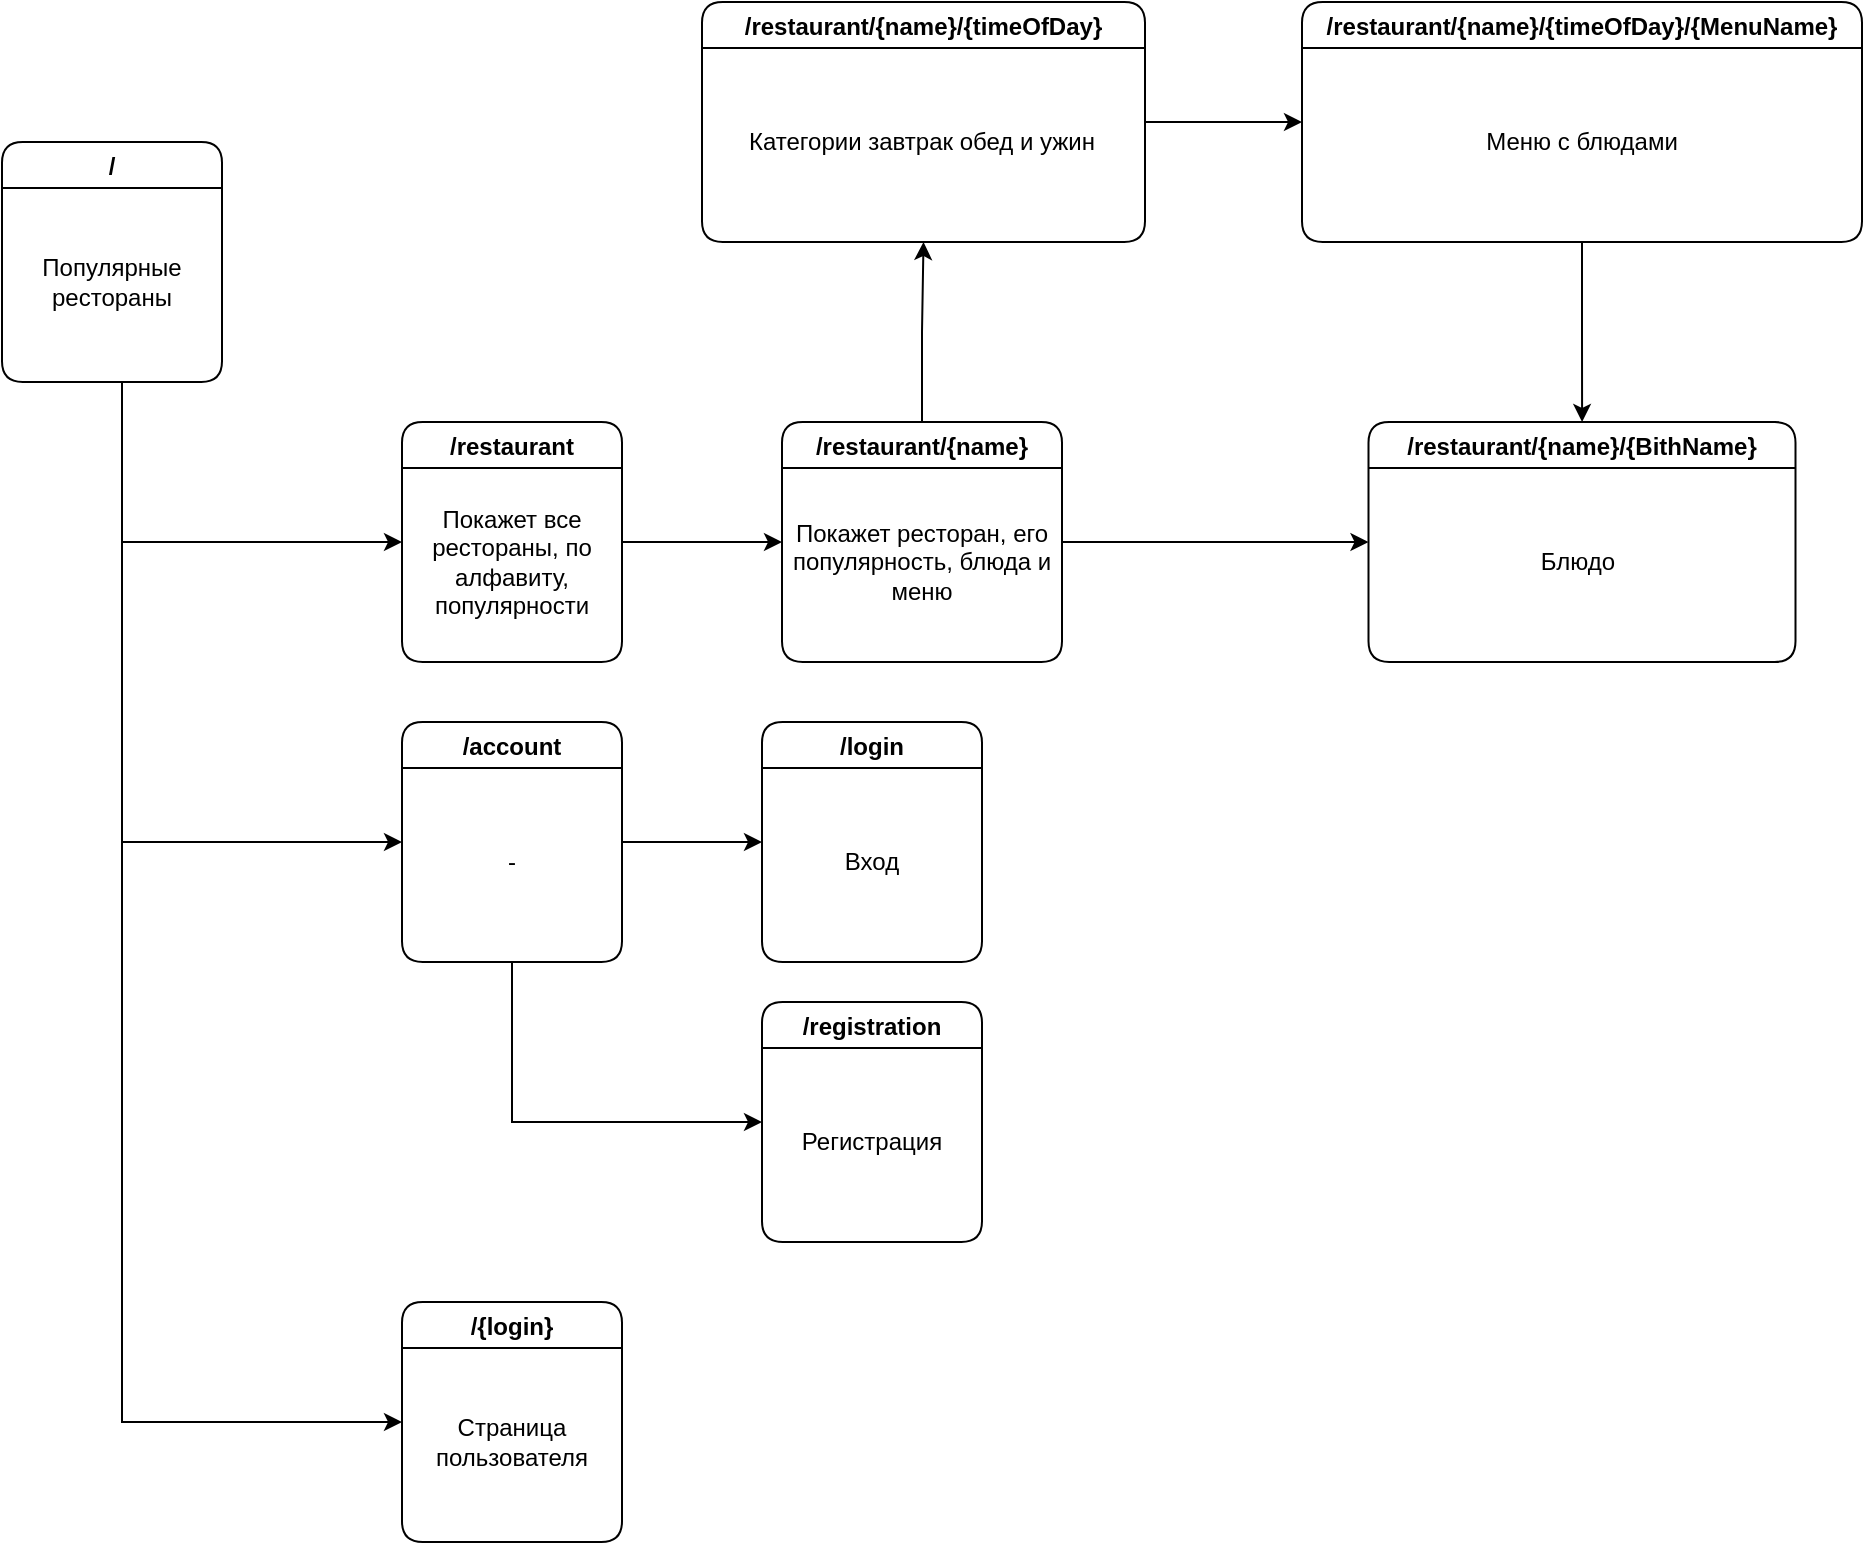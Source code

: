 <mxfile version="21.8.2" type="device">
  <diagram name="Страница — 1" id="PnwObvqwOso2Ns_gJ-QK">
    <mxGraphModel dx="1668" dy="974" grid="1" gridSize="10" guides="1" tooltips="1" connect="1" arrows="1" fold="1" page="1" pageScale="1" pageWidth="827" pageHeight="1169" math="0" shadow="0">
      <root>
        <mxCell id="0" />
        <mxCell id="1" parent="0" />
        <mxCell id="1B3cEUNj-0cGTJxnGpZF-66" value="" style="edgeStyle=orthogonalEdgeStyle;rounded=0;orthogonalLoop=1;jettySize=auto;html=1;" parent="1" source="1B3cEUNj-0cGTJxnGpZF-59" target="1B3cEUNj-0cGTJxnGpZF-64" edge="1">
          <mxGeometry relative="1" as="geometry">
            <Array as="points">
              <mxPoint x="100" y="300" />
            </Array>
          </mxGeometry>
        </mxCell>
        <mxCell id="1B3cEUNj-0cGTJxnGpZF-74" value="" style="edgeStyle=orthogonalEdgeStyle;rounded=0;orthogonalLoop=1;jettySize=auto;html=1;" parent="1" source="1B3cEUNj-0cGTJxnGpZF-59" target="1B3cEUNj-0cGTJxnGpZF-72" edge="1">
          <mxGeometry relative="1" as="geometry">
            <Array as="points">
              <mxPoint x="100" y="450" />
            </Array>
          </mxGeometry>
        </mxCell>
        <mxCell id="dHwt1bn2VTftjy0KaFN8-9" value="" style="edgeStyle=orthogonalEdgeStyle;rounded=0;orthogonalLoop=1;jettySize=auto;html=1;" edge="1" parent="1" source="1B3cEUNj-0cGTJxnGpZF-59" target="dHwt1bn2VTftjy0KaFN8-7">
          <mxGeometry relative="1" as="geometry">
            <Array as="points">
              <mxPoint x="100" y="740" />
            </Array>
          </mxGeometry>
        </mxCell>
        <mxCell id="1B3cEUNj-0cGTJxnGpZF-59" value="/" style="swimlane;rounded=1;" parent="1" vertex="1">
          <mxGeometry x="40" y="100.0" width="110" height="120" as="geometry" />
        </mxCell>
        <mxCell id="1B3cEUNj-0cGTJxnGpZF-60" value="Популярные рестораны" style="rounded=1;whiteSpace=wrap;html=1;fillColor=none;strokeColor=none;" parent="1B3cEUNj-0cGTJxnGpZF-59" vertex="1">
          <mxGeometry y="20" width="110" height="100" as="geometry" />
        </mxCell>
        <mxCell id="1B3cEUNj-0cGTJxnGpZF-71" value="" style="edgeStyle=orthogonalEdgeStyle;rounded=0;orthogonalLoop=1;jettySize=auto;html=1;" parent="1" source="1B3cEUNj-0cGTJxnGpZF-64" target="1B3cEUNj-0cGTJxnGpZF-69" edge="1">
          <mxGeometry relative="1" as="geometry" />
        </mxCell>
        <mxCell id="1B3cEUNj-0cGTJxnGpZF-64" value="/restaurant" style="swimlane;rounded=1;" parent="1" vertex="1">
          <mxGeometry x="240" y="240.0" width="110" height="120" as="geometry" />
        </mxCell>
        <mxCell id="1B3cEUNj-0cGTJxnGpZF-65" value="Покажет все рестораны, по алфавиту, популярности" style="rounded=1;whiteSpace=wrap;html=1;fillColor=none;strokeColor=none;" parent="1B3cEUNj-0cGTJxnGpZF-64" vertex="1">
          <mxGeometry y="20" width="110" height="100" as="geometry" />
        </mxCell>
        <mxCell id="1B3cEUNj-0cGTJxnGpZF-69" value="/restaurant/{name}" style="swimlane;rounded=1;" parent="1" vertex="1">
          <mxGeometry x="430" y="240" width="140" height="120" as="geometry" />
        </mxCell>
        <mxCell id="1B3cEUNj-0cGTJxnGpZF-70" value="Покажет ресторан, его популярность, блюда и меню" style="rounded=1;whiteSpace=wrap;html=1;fillColor=none;strokeColor=none;" parent="1B3cEUNj-0cGTJxnGpZF-69" vertex="1">
          <mxGeometry y="20" width="140" height="100" as="geometry" />
        </mxCell>
        <mxCell id="dHwt1bn2VTftjy0KaFN8-3" style="edgeStyle=orthogonalEdgeStyle;rounded=0;orthogonalLoop=1;jettySize=auto;html=1;" edge="1" parent="1" source="1B3cEUNj-0cGTJxnGpZF-72" target="dHwt1bn2VTftjy0KaFN8-1">
          <mxGeometry relative="1" as="geometry" />
        </mxCell>
        <mxCell id="dHwt1bn2VTftjy0KaFN8-6" value="" style="edgeStyle=orthogonalEdgeStyle;rounded=0;orthogonalLoop=1;jettySize=auto;html=1;" edge="1" parent="1" source="1B3cEUNj-0cGTJxnGpZF-72" target="dHwt1bn2VTftjy0KaFN8-4">
          <mxGeometry relative="1" as="geometry">
            <Array as="points">
              <mxPoint x="295" y="590" />
            </Array>
          </mxGeometry>
        </mxCell>
        <mxCell id="1B3cEUNj-0cGTJxnGpZF-72" value="/account" style="swimlane;rounded=1;" parent="1" vertex="1">
          <mxGeometry x="240" y="390.0" width="110" height="120" as="geometry" />
        </mxCell>
        <mxCell id="1B3cEUNj-0cGTJxnGpZF-73" value="-" style="rounded=1;whiteSpace=wrap;html=1;fillColor=none;strokeColor=none;" parent="1B3cEUNj-0cGTJxnGpZF-72" vertex="1">
          <mxGeometry y="20" width="110" height="100" as="geometry" />
        </mxCell>
        <mxCell id="dHwt1bn2VTftjy0KaFN8-1" value="/login" style="swimlane;rounded=1;" vertex="1" parent="1">
          <mxGeometry x="420" y="390.0" width="110" height="120" as="geometry" />
        </mxCell>
        <mxCell id="dHwt1bn2VTftjy0KaFN8-2" value="Вход" style="rounded=1;whiteSpace=wrap;html=1;fillColor=none;strokeColor=none;" vertex="1" parent="dHwt1bn2VTftjy0KaFN8-1">
          <mxGeometry y="20" width="110" height="100" as="geometry" />
        </mxCell>
        <mxCell id="dHwt1bn2VTftjy0KaFN8-4" value="/registration" style="swimlane;rounded=1;" vertex="1" parent="1">
          <mxGeometry x="420" y="530.0" width="110" height="120" as="geometry" />
        </mxCell>
        <mxCell id="dHwt1bn2VTftjy0KaFN8-5" value="Регистрация" style="rounded=1;whiteSpace=wrap;html=1;fillColor=none;strokeColor=none;" vertex="1" parent="dHwt1bn2VTftjy0KaFN8-4">
          <mxGeometry y="20" width="110" height="100" as="geometry" />
        </mxCell>
        <mxCell id="dHwt1bn2VTftjy0KaFN8-7" value="/{login}" style="swimlane;rounded=1;" vertex="1" parent="1">
          <mxGeometry x="240" y="680.0" width="110" height="120" as="geometry" />
        </mxCell>
        <mxCell id="dHwt1bn2VTftjy0KaFN8-8" value="Страница пользователя" style="rounded=1;whiteSpace=wrap;html=1;fillColor=none;strokeColor=none;" vertex="1" parent="dHwt1bn2VTftjy0KaFN8-7">
          <mxGeometry y="20" width="110" height="100" as="geometry" />
        </mxCell>
        <mxCell id="dHwt1bn2VTftjy0KaFN8-20" value="" style="edgeStyle=orthogonalEdgeStyle;rounded=0;orthogonalLoop=1;jettySize=auto;html=1;" edge="1" parent="1" source="dHwt1bn2VTftjy0KaFN8-13" target="dHwt1bn2VTftjy0KaFN8-18">
          <mxGeometry relative="1" as="geometry" />
        </mxCell>
        <mxCell id="dHwt1bn2VTftjy0KaFN8-13" value="/restaurant/{name}/{timeOfDay}" style="swimlane;rounded=1;" vertex="1" parent="1">
          <mxGeometry x="390" y="30" width="221.5" height="120" as="geometry" />
        </mxCell>
        <mxCell id="dHwt1bn2VTftjy0KaFN8-14" value="Категории завтрак обед и ужин" style="rounded=1;whiteSpace=wrap;html=1;fillColor=none;strokeColor=none;" vertex="1" parent="dHwt1bn2VTftjy0KaFN8-13">
          <mxGeometry y="20" width="220" height="100" as="geometry" />
        </mxCell>
        <mxCell id="dHwt1bn2VTftjy0KaFN8-15" style="edgeStyle=orthogonalEdgeStyle;rounded=0;orthogonalLoop=1;jettySize=auto;html=1;" edge="1" parent="1" source="1B3cEUNj-0cGTJxnGpZF-69" target="dHwt1bn2VTftjy0KaFN8-13">
          <mxGeometry relative="1" as="geometry" />
        </mxCell>
        <mxCell id="dHwt1bn2VTftjy0KaFN8-28" value="" style="edgeStyle=orthogonalEdgeStyle;rounded=0;orthogonalLoop=1;jettySize=auto;html=1;" edge="1" parent="1" source="1B3cEUNj-0cGTJxnGpZF-69" target="dHwt1bn2VTftjy0KaFN8-26">
          <mxGeometry relative="1" as="geometry" />
        </mxCell>
        <mxCell id="dHwt1bn2VTftjy0KaFN8-18" value="/restaurant/{name}/{timeOfDay}/{MenuName}" style="swimlane;rounded=1;" vertex="1" parent="1">
          <mxGeometry x="690" y="30" width="280" height="120" as="geometry" />
        </mxCell>
        <mxCell id="dHwt1bn2VTftjy0KaFN8-19" value="Меню с блюдами" style="rounded=1;whiteSpace=wrap;html=1;fillColor=none;strokeColor=none;" vertex="1" parent="dHwt1bn2VTftjy0KaFN8-18">
          <mxGeometry y="20" width="280" height="100" as="geometry" />
        </mxCell>
        <mxCell id="dHwt1bn2VTftjy0KaFN8-26" value="/restaurant/{name}/{BithName}" style="swimlane;rounded=1;" vertex="1" parent="1">
          <mxGeometry x="723.25" y="240" width="213.5" height="120" as="geometry" />
        </mxCell>
        <mxCell id="dHwt1bn2VTftjy0KaFN8-27" value="Блюдо" style="rounded=1;whiteSpace=wrap;html=1;fillColor=none;strokeColor=none;" vertex="1" parent="dHwt1bn2VTftjy0KaFN8-26">
          <mxGeometry y="20" width="210" height="100" as="geometry" />
        </mxCell>
        <mxCell id="dHwt1bn2VTftjy0KaFN8-29" value="" style="edgeStyle=orthogonalEdgeStyle;rounded=0;orthogonalLoop=1;jettySize=auto;html=1;" edge="1" parent="1" source="dHwt1bn2VTftjy0KaFN8-19" target="dHwt1bn2VTftjy0KaFN8-26">
          <mxGeometry relative="1" as="geometry" />
        </mxCell>
      </root>
    </mxGraphModel>
  </diagram>
</mxfile>
